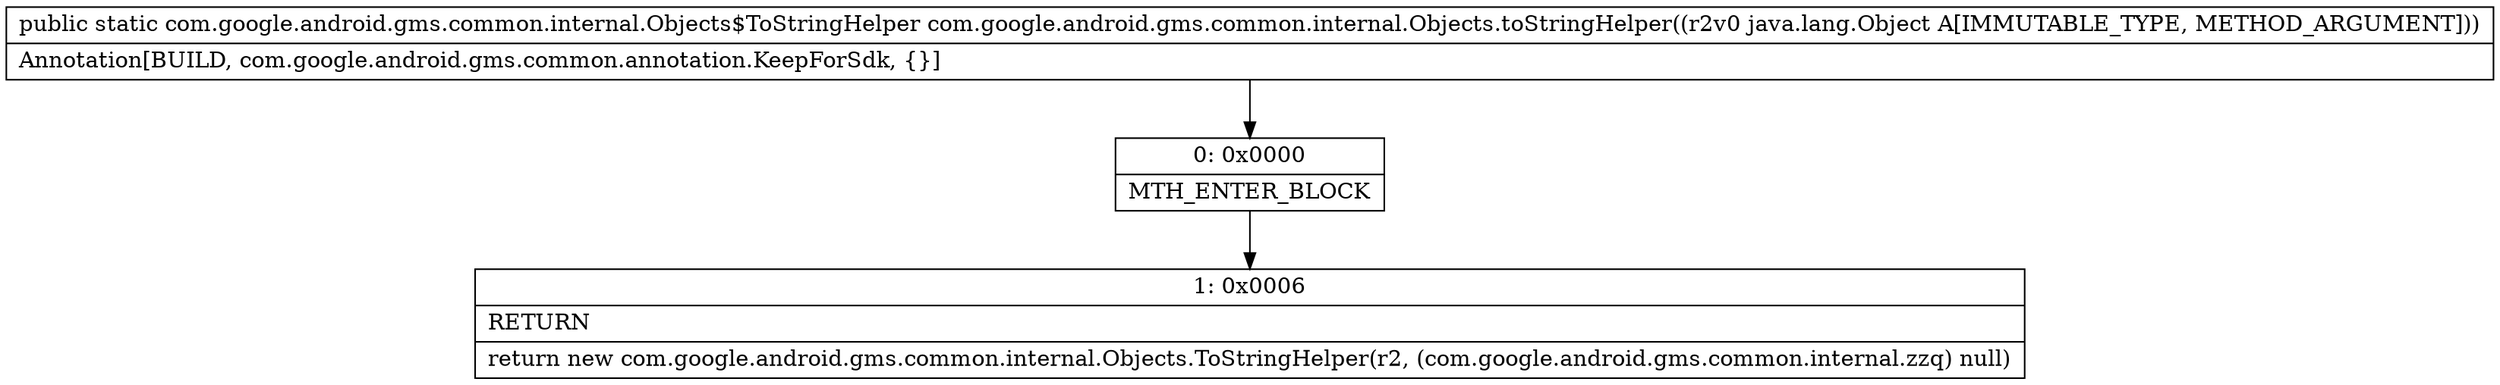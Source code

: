 digraph "CFG forcom.google.android.gms.common.internal.Objects.toStringHelper(Ljava\/lang\/Object;)Lcom\/google\/android\/gms\/common\/internal\/Objects$ToStringHelper;" {
Node_0 [shape=record,label="{0\:\ 0x0000|MTH_ENTER_BLOCK\l}"];
Node_1 [shape=record,label="{1\:\ 0x0006|RETURN\l|return new com.google.android.gms.common.internal.Objects.ToStringHelper(r2, (com.google.android.gms.common.internal.zzq) null)\l}"];
MethodNode[shape=record,label="{public static com.google.android.gms.common.internal.Objects$ToStringHelper com.google.android.gms.common.internal.Objects.toStringHelper((r2v0 java.lang.Object A[IMMUTABLE_TYPE, METHOD_ARGUMENT]))  | Annotation[BUILD, com.google.android.gms.common.annotation.KeepForSdk, \{\}]\l}"];
MethodNode -> Node_0;
Node_0 -> Node_1;
}

